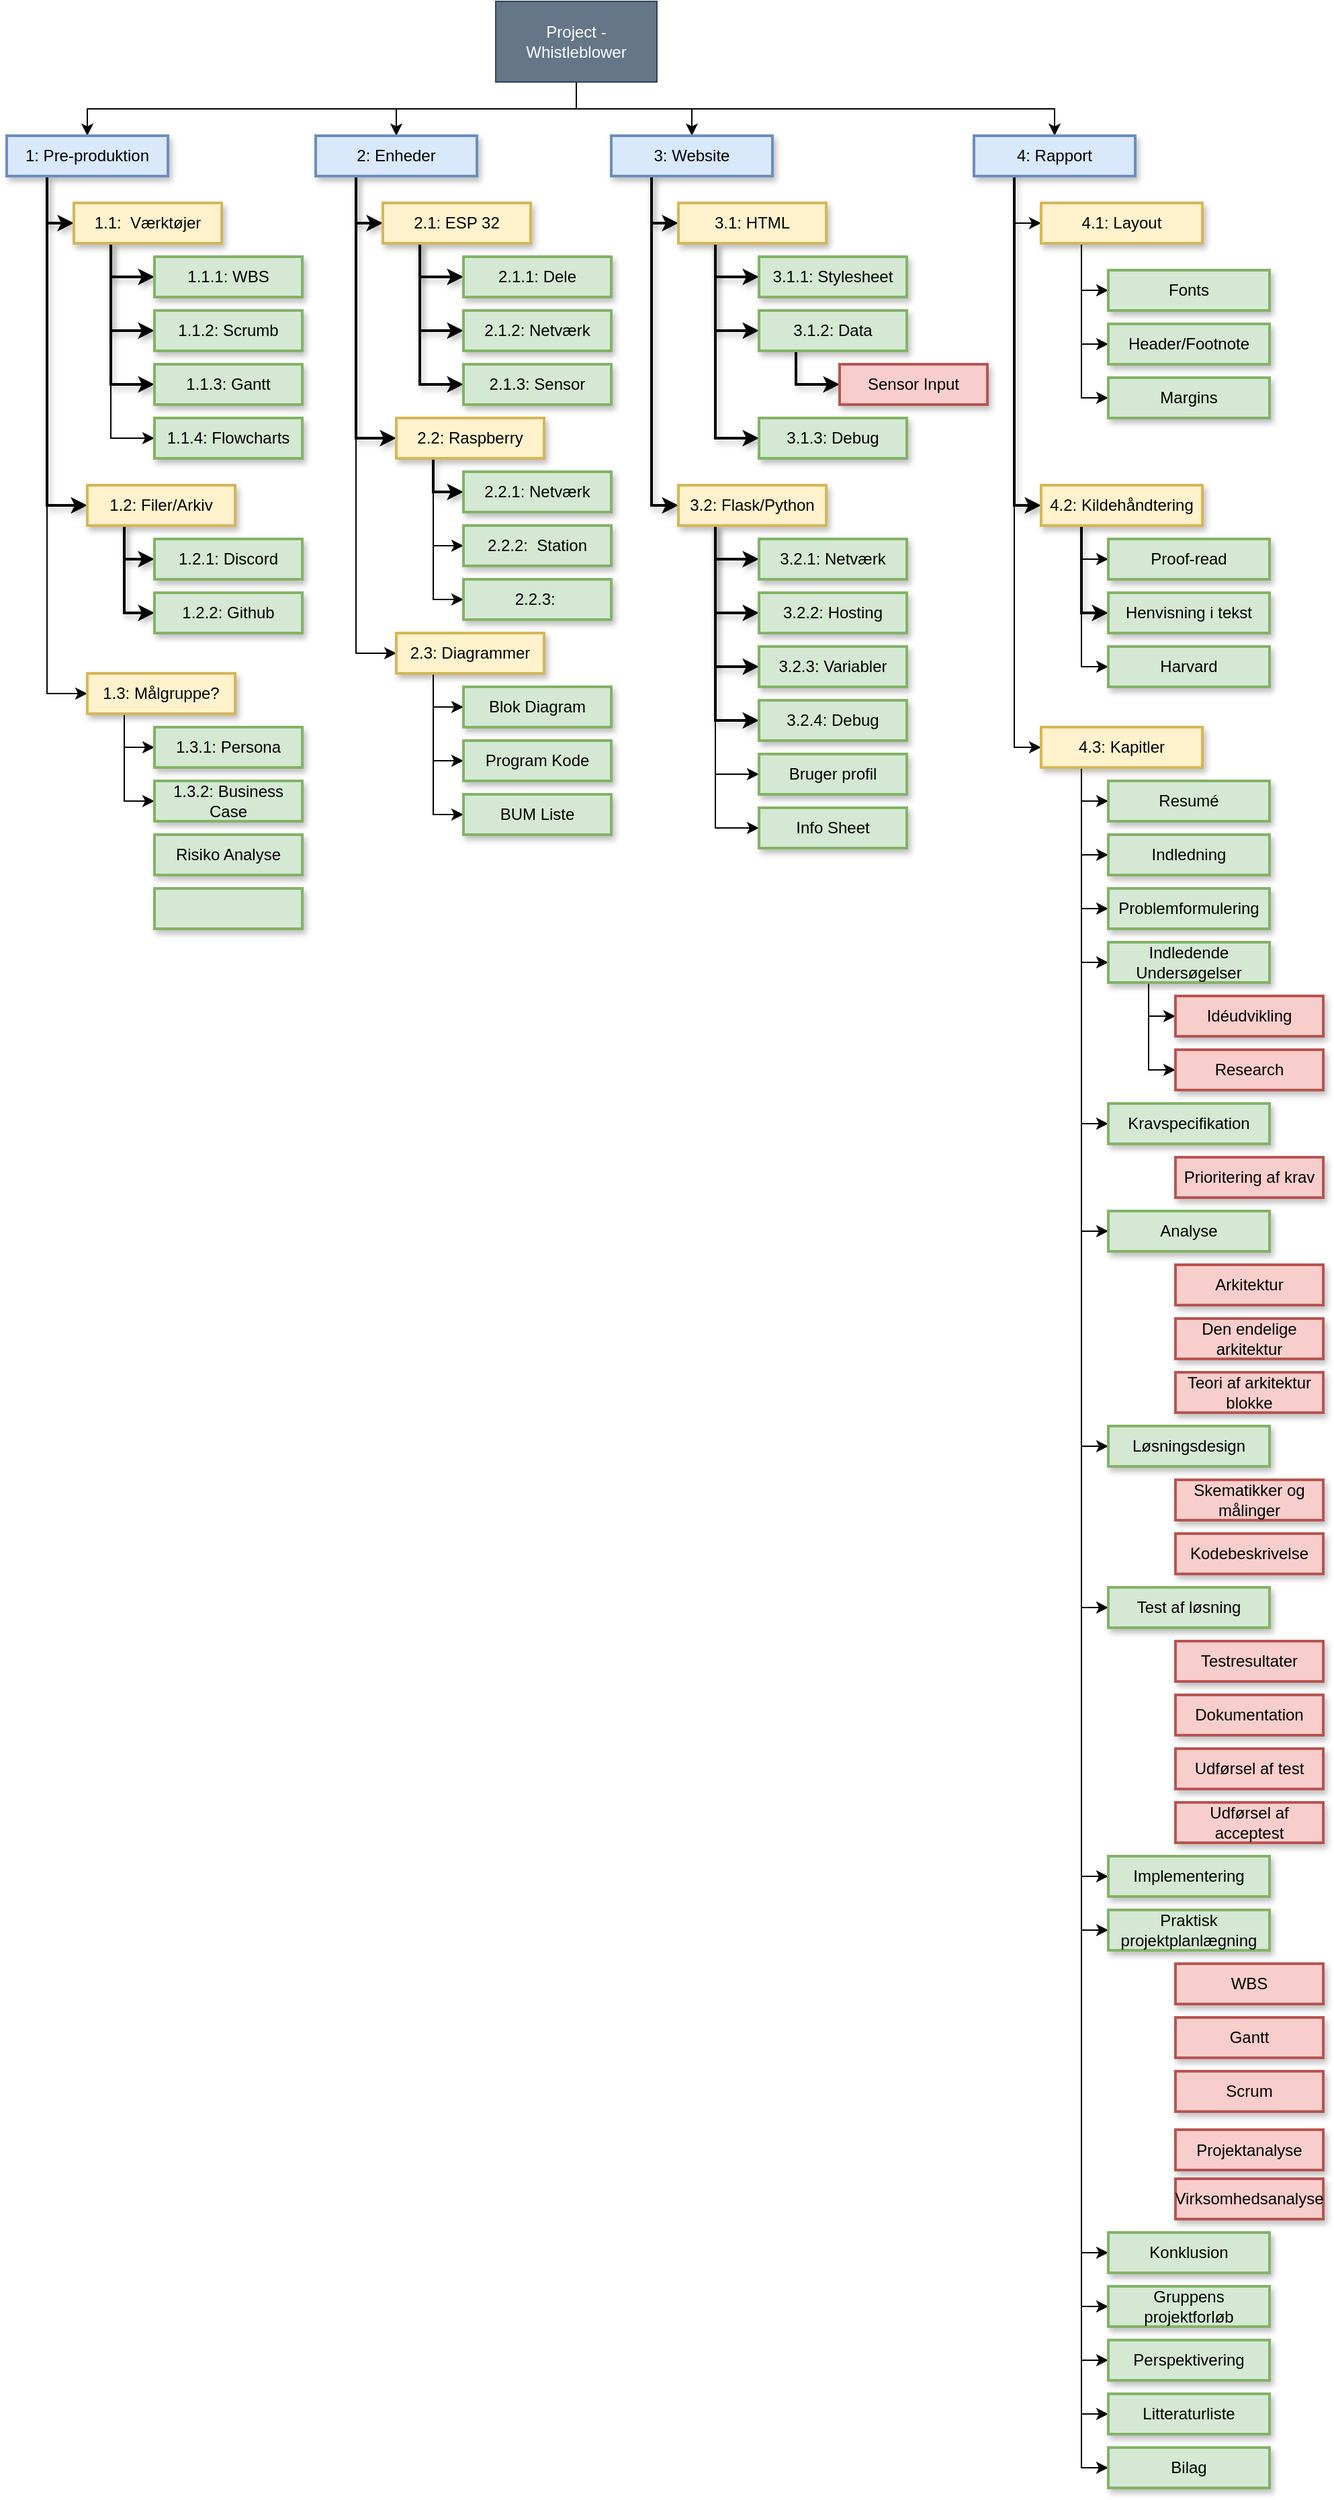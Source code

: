 <mxfile version="21.0.6" type="device"><diagram name="Page-1" id="6rBkTUOekfBNXVq72JZK"><mxGraphModel dx="1899" dy="710" grid="1" gridSize="10" guides="1" tooltips="1" connect="1" arrows="1" fold="1" page="1" pageScale="1" pageWidth="827" pageHeight="1169" math="0" shadow="0"><root><mxCell id="0"/><mxCell id="1" parent="0"/><mxCell id="E-BDUkw0825UOOOTJVFL-91" style="edgeStyle=orthogonalEdgeStyle;rounded=0;orthogonalLoop=1;jettySize=auto;html=1;exitX=0.5;exitY=1;exitDx=0;exitDy=0;" parent="1" source="E-BDUkw0825UOOOTJVFL-1" target="E-BDUkw0825UOOOTJVFL-3" edge="1"><mxGeometry relative="1" as="geometry"/></mxCell><mxCell id="E-BDUkw0825UOOOTJVFL-92" style="edgeStyle=orthogonalEdgeStyle;rounded=0;orthogonalLoop=1;jettySize=auto;html=1;exitX=0.5;exitY=1;exitDx=0;exitDy=0;entryX=0.5;entryY=0;entryDx=0;entryDy=0;" parent="1" source="E-BDUkw0825UOOOTJVFL-1" target="E-BDUkw0825UOOOTJVFL-5" edge="1"><mxGeometry relative="1" as="geometry"/></mxCell><mxCell id="E-BDUkw0825UOOOTJVFL-93" style="edgeStyle=orthogonalEdgeStyle;rounded=0;orthogonalLoop=1;jettySize=auto;html=1;exitX=0.5;exitY=1;exitDx=0;exitDy=0;entryX=0.5;entryY=0;entryDx=0;entryDy=0;" parent="1" source="E-BDUkw0825UOOOTJVFL-1" target="E-BDUkw0825UOOOTJVFL-4" edge="1"><mxGeometry relative="1" as="geometry"/></mxCell><mxCell id="E-BDUkw0825UOOOTJVFL-94" style="edgeStyle=orthogonalEdgeStyle;rounded=0;orthogonalLoop=1;jettySize=auto;html=1;exitX=0.5;exitY=1;exitDx=0;exitDy=0;" parent="1" source="E-BDUkw0825UOOOTJVFL-1" target="E-BDUkw0825UOOOTJVFL-6" edge="1"><mxGeometry relative="1" as="geometry"/></mxCell><mxCell id="E-BDUkw0825UOOOTJVFL-1" value="Project - Whistleblower" style="rounded=0;whiteSpace=wrap;html=1;fillColor=#647687;fontColor=#ffffff;strokeColor=#314354;" parent="1" vertex="1"><mxGeometry x="354" y="140" width="120" height="60" as="geometry"/></mxCell><mxCell id="E-BDUkw0825UOOOTJVFL-29" style="edgeStyle=orthogonalEdgeStyle;rounded=0;orthogonalLoop=1;jettySize=auto;html=1;exitX=0.25;exitY=1;exitDx=0;exitDy=0;entryX=0;entryY=0.5;entryDx=0;entryDy=0;strokeWidth=2;shadow=1;" parent="1" source="E-BDUkw0825UOOOTJVFL-3" target="E-BDUkw0825UOOOTJVFL-9" edge="1"><mxGeometry relative="1" as="geometry"/></mxCell><mxCell id="E-BDUkw0825UOOOTJVFL-32" style="edgeStyle=orthogonalEdgeStyle;rounded=0;orthogonalLoop=1;jettySize=auto;html=1;exitX=0.25;exitY=1;exitDx=0;exitDy=0;entryX=0;entryY=0.5;entryDx=0;entryDy=0;strokeWidth=2;shadow=1;" parent="1" source="E-BDUkw0825UOOOTJVFL-3" target="E-BDUkw0825UOOOTJVFL-25" edge="1"><mxGeometry relative="1" as="geometry"/></mxCell><mxCell id="od6wFXL_Cg7kd5rS-q9h-5" style="edgeStyle=orthogonalEdgeStyle;rounded=0;orthogonalLoop=1;jettySize=auto;html=1;exitX=0.25;exitY=1;exitDx=0;exitDy=0;entryX=0;entryY=0.5;entryDx=0;entryDy=0;" edge="1" parent="1" source="E-BDUkw0825UOOOTJVFL-3" target="od6wFXL_Cg7kd5rS-q9h-1"><mxGeometry relative="1" as="geometry"/></mxCell><mxCell id="E-BDUkw0825UOOOTJVFL-3" value="1: Pre-produktion" style="rounded=0;whiteSpace=wrap;html=1;fillColor=#dae8fc;strokeColor=#6c8ebf;strokeWidth=2;shadow=1;" parent="1" vertex="1"><mxGeometry x="-10" y="240" width="120" height="30" as="geometry"/></mxCell><mxCell id="E-BDUkw0825UOOOTJVFL-54" style="edgeStyle=orthogonalEdgeStyle;rounded=0;orthogonalLoop=1;jettySize=auto;html=1;exitX=0.25;exitY=1;exitDx=0;exitDy=0;entryX=0;entryY=0.5;entryDx=0;entryDy=0;strokeWidth=2;shadow=1;" parent="1" source="E-BDUkw0825UOOOTJVFL-4" target="E-BDUkw0825UOOOTJVFL-49" edge="1"><mxGeometry relative="1" as="geometry"/></mxCell><mxCell id="E-BDUkw0825UOOOTJVFL-57" style="edgeStyle=orthogonalEdgeStyle;rounded=0;orthogonalLoop=1;jettySize=auto;html=1;exitX=0.25;exitY=1;exitDx=0;exitDy=0;entryX=0;entryY=0.5;entryDx=0;entryDy=0;strokeWidth=2;shadow=1;" parent="1" source="E-BDUkw0825UOOOTJVFL-4" target="E-BDUkw0825UOOOTJVFL-53" edge="1"><mxGeometry relative="1" as="geometry"/></mxCell><mxCell id="E-BDUkw0825UOOOTJVFL-4" value="3: Website" style="rounded=0;whiteSpace=wrap;html=1;fillColor=#dae8fc;strokeColor=#6c8ebf;strokeWidth=2;shadow=1;" parent="1" vertex="1"><mxGeometry x="440" y="240" width="120" height="30" as="geometry"/></mxCell><mxCell id="E-BDUkw0825UOOOTJVFL-40" style="edgeStyle=orthogonalEdgeStyle;rounded=0;orthogonalLoop=1;jettySize=auto;html=1;exitX=0.25;exitY=1;exitDx=0;exitDy=0;entryX=0;entryY=0.5;entryDx=0;entryDy=0;strokeWidth=2;shadow=1;" parent="1" source="E-BDUkw0825UOOOTJVFL-5" target="E-BDUkw0825UOOOTJVFL-35" edge="1"><mxGeometry relative="1" as="geometry"/></mxCell><mxCell id="E-BDUkw0825UOOOTJVFL-42" style="edgeStyle=orthogonalEdgeStyle;rounded=0;orthogonalLoop=1;jettySize=auto;html=1;exitX=0.25;exitY=1;exitDx=0;exitDy=0;entryX=0;entryY=0.5;entryDx=0;entryDy=0;strokeWidth=2;shadow=1;" parent="1" source="E-BDUkw0825UOOOTJVFL-5" target="E-BDUkw0825UOOOTJVFL-39" edge="1"><mxGeometry relative="1" as="geometry"/></mxCell><mxCell id="od6wFXL_Cg7kd5rS-q9h-19" style="edgeStyle=orthogonalEdgeStyle;rounded=0;orthogonalLoop=1;jettySize=auto;html=1;exitX=0.25;exitY=1;exitDx=0;exitDy=0;entryX=0;entryY=0.5;entryDx=0;entryDy=0;" edge="1" parent="1" source="E-BDUkw0825UOOOTJVFL-5" target="od6wFXL_Cg7kd5rS-q9h-15"><mxGeometry relative="1" as="geometry"/></mxCell><mxCell id="E-BDUkw0825UOOOTJVFL-5" value="2: Enheder" style="rounded=0;whiteSpace=wrap;html=1;fillColor=#dae8fc;strokeColor=#6c8ebf;strokeWidth=2;shadow=1;" parent="1" vertex="1"><mxGeometry x="220" y="240" width="120" height="30" as="geometry"/></mxCell><mxCell id="E-BDUkw0825UOOOTJVFL-73" style="edgeStyle=orthogonalEdgeStyle;rounded=0;orthogonalLoop=1;jettySize=auto;html=1;exitX=0.25;exitY=1;exitDx=0;exitDy=0;entryX=0;entryY=0.5;entryDx=0;entryDy=0;strokeWidth=2;shadow=1;" parent="1" source="E-BDUkw0825UOOOTJVFL-6" target="E-BDUkw0825UOOOTJVFL-7" edge="1"><mxGeometry relative="1" as="geometry"/></mxCell><mxCell id="E-BDUkw0825UOOOTJVFL-80" style="edgeStyle=orthogonalEdgeStyle;rounded=0;orthogonalLoop=1;jettySize=auto;html=1;exitX=0.25;exitY=1;exitDx=0;exitDy=0;entryX=0;entryY=0.5;entryDx=0;entryDy=0;" parent="1" source="E-BDUkw0825UOOOTJVFL-6" target="E-BDUkw0825UOOOTJVFL-79" edge="1"><mxGeometry relative="1" as="geometry"/></mxCell><mxCell id="od6wFXL_Cg7kd5rS-q9h-25" style="edgeStyle=orthogonalEdgeStyle;rounded=0;orthogonalLoop=1;jettySize=auto;html=1;exitX=0.25;exitY=1;exitDx=0;exitDy=0;entryX=0;entryY=0.5;entryDx=0;entryDy=0;" edge="1" parent="1" source="E-BDUkw0825UOOOTJVFL-6" target="od6wFXL_Cg7kd5rS-q9h-14"><mxGeometry relative="1" as="geometry"/></mxCell><mxCell id="E-BDUkw0825UOOOTJVFL-6" value="4: Rapport" style="rounded=0;whiteSpace=wrap;html=1;fillColor=#dae8fc;strokeColor=#6c8ebf;strokeWidth=2;shadow=1;" parent="1" vertex="1"><mxGeometry x="710" y="240" width="120" height="30" as="geometry"/></mxCell><mxCell id="E-BDUkw0825UOOOTJVFL-76" style="edgeStyle=orthogonalEdgeStyle;rounded=0;orthogonalLoop=1;jettySize=auto;html=1;exitX=0.25;exitY=1;exitDx=0;exitDy=0;entryX=0;entryY=0.5;entryDx=0;entryDy=0;strokeWidth=2;shadow=1;" parent="1" source="E-BDUkw0825UOOOTJVFL-7" target="E-BDUkw0825UOOOTJVFL-75" edge="1"><mxGeometry relative="1" as="geometry"/></mxCell><mxCell id="E-BDUkw0825UOOOTJVFL-89" style="edgeStyle=orthogonalEdgeStyle;rounded=0;orthogonalLoop=1;jettySize=auto;html=1;exitX=0.25;exitY=1;exitDx=0;exitDy=0;entryX=0;entryY=0.5;entryDx=0;entryDy=0;" parent="1" source="E-BDUkw0825UOOOTJVFL-7" target="E-BDUkw0825UOOOTJVFL-77" edge="1"><mxGeometry relative="1" as="geometry"><Array as="points"><mxPoint x="790" y="555"/></Array></mxGeometry></mxCell><mxCell id="E-BDUkw0825UOOOTJVFL-90" style="edgeStyle=orthogonalEdgeStyle;rounded=0;orthogonalLoop=1;jettySize=auto;html=1;exitX=0.25;exitY=1;exitDx=0;exitDy=0;entryX=0;entryY=0.5;entryDx=0;entryDy=0;" parent="1" source="E-BDUkw0825UOOOTJVFL-7" target="E-BDUkw0825UOOOTJVFL-78" edge="1"><mxGeometry relative="1" as="geometry"/></mxCell><mxCell id="E-BDUkw0825UOOOTJVFL-7" value="4.2: Kildehåndtering" style="rounded=0;whiteSpace=wrap;html=1;fillColor=#fff2cc;strokeColor=#d6b656;strokeWidth=2;shadow=1;" parent="1" vertex="1"><mxGeometry x="760" y="500" width="120" height="30" as="geometry"/></mxCell><mxCell id="E-BDUkw0825UOOOTJVFL-31" style="edgeStyle=orthogonalEdgeStyle;rounded=0;orthogonalLoop=1;jettySize=auto;html=1;exitX=0.25;exitY=1;exitDx=0;exitDy=0;entryX=0;entryY=0.5;entryDx=0;entryDy=0;strokeWidth=2;shadow=1;" parent="1" source="E-BDUkw0825UOOOTJVFL-9" target="E-BDUkw0825UOOOTJVFL-18" edge="1"><mxGeometry relative="1" as="geometry"/></mxCell><mxCell id="E-BDUkw0825UOOOTJVFL-33" style="edgeStyle=orthogonalEdgeStyle;rounded=0;orthogonalLoop=1;jettySize=auto;html=1;exitX=0.25;exitY=1;exitDx=0;exitDy=0;entryX=0;entryY=0.5;entryDx=0;entryDy=0;strokeWidth=2;shadow=1;" parent="1" source="E-BDUkw0825UOOOTJVFL-9" target="E-BDUkw0825UOOOTJVFL-11" edge="1"><mxGeometry relative="1" as="geometry"/></mxCell><mxCell id="E-BDUkw0825UOOOTJVFL-34" style="edgeStyle=orthogonalEdgeStyle;rounded=0;orthogonalLoop=1;jettySize=auto;html=1;exitX=0.25;exitY=1;exitDx=0;exitDy=0;entryX=0;entryY=0.5;entryDx=0;entryDy=0;strokeWidth=2;shadow=1;" parent="1" source="E-BDUkw0825UOOOTJVFL-9" target="E-BDUkw0825UOOOTJVFL-12" edge="1"><mxGeometry relative="1" as="geometry"/></mxCell><mxCell id="E-BDUkw0825UOOOTJVFL-82" style="edgeStyle=orthogonalEdgeStyle;rounded=0;orthogonalLoop=1;jettySize=auto;html=1;exitX=0.25;exitY=1;exitDx=0;exitDy=0;entryX=0;entryY=0.5;entryDx=0;entryDy=0;" parent="1" source="E-BDUkw0825UOOOTJVFL-9" target="E-BDUkw0825UOOOTJVFL-81" edge="1"><mxGeometry relative="1" as="geometry"/></mxCell><mxCell id="E-BDUkw0825UOOOTJVFL-9" value="1.1: &amp;nbsp;Værktøjer" style="rounded=0;whiteSpace=wrap;html=1;fillColor=#fff2cc;strokeColor=#d6b656;strokeWidth=2;shadow=1;" parent="1" vertex="1"><mxGeometry x="40" y="290" width="110" height="30" as="geometry"/></mxCell><mxCell id="E-BDUkw0825UOOOTJVFL-11" value="1.1.2: Scrumb" style="rounded=0;whiteSpace=wrap;html=1;fillColor=#d5e8d4;strokeColor=#82b366;strokeWidth=2;shadow=1;" parent="1" vertex="1"><mxGeometry x="100" y="370" width="110" height="30" as="geometry"/></mxCell><mxCell id="E-BDUkw0825UOOOTJVFL-12" value="1.1.3: Gantt" style="rounded=0;whiteSpace=wrap;html=1;fillColor=#d5e8d4;strokeColor=#82b366;strokeWidth=2;shadow=1;" parent="1" vertex="1"><mxGeometry x="100" y="410" width="110" height="30" as="geometry"/></mxCell><mxCell id="E-BDUkw0825UOOOTJVFL-18" value="1.1.1: WBS" style="rounded=0;whiteSpace=wrap;html=1;fillColor=#d5e8d4;strokeColor=#82b366;strokeWidth=2;shadow=1;" parent="1" vertex="1"><mxGeometry x="100" y="330" width="110" height="30" as="geometry"/></mxCell><mxCell id="E-BDUkw0825UOOOTJVFL-70" style="edgeStyle=orthogonalEdgeStyle;rounded=0;orthogonalLoop=1;jettySize=auto;html=1;exitX=0.25;exitY=1;exitDx=0;exitDy=0;entryX=0;entryY=0.5;entryDx=0;entryDy=0;strokeWidth=2;shadow=1;" parent="1" source="E-BDUkw0825UOOOTJVFL-25" target="E-BDUkw0825UOOOTJVFL-69" edge="1"><mxGeometry relative="1" as="geometry"><Array as="points"><mxPoint x="78" y="555"/></Array></mxGeometry></mxCell><mxCell id="E-BDUkw0825UOOOTJVFL-71" style="edgeStyle=orthogonalEdgeStyle;rounded=0;orthogonalLoop=1;jettySize=auto;html=1;exitX=0.25;exitY=1;exitDx=0;exitDy=0;entryX=0;entryY=0.5;entryDx=0;entryDy=0;strokeWidth=2;shadow=1;" parent="1" source="E-BDUkw0825UOOOTJVFL-25" target="E-BDUkw0825UOOOTJVFL-41" edge="1"><mxGeometry relative="1" as="geometry"/></mxCell><mxCell id="E-BDUkw0825UOOOTJVFL-25" value="1.2: Filer/Arkiv" style="rounded=0;whiteSpace=wrap;html=1;fillColor=#fff2cc;strokeColor=#d6b656;strokeWidth=2;shadow=1;" parent="1" vertex="1"><mxGeometry x="50" y="500" width="110" height="30" as="geometry"/></mxCell><mxCell id="E-BDUkw0825UOOOTJVFL-43" style="edgeStyle=orthogonalEdgeStyle;rounded=0;orthogonalLoop=1;jettySize=auto;html=1;exitX=0.25;exitY=1;exitDx=0;exitDy=0;entryX=0;entryY=0.5;entryDx=0;entryDy=0;strokeWidth=2;shadow=1;" parent="1" source="E-BDUkw0825UOOOTJVFL-35" target="E-BDUkw0825UOOOTJVFL-38" edge="1"><mxGeometry relative="1" as="geometry"/></mxCell><mxCell id="E-BDUkw0825UOOOTJVFL-47" style="edgeStyle=orthogonalEdgeStyle;rounded=0;orthogonalLoop=1;jettySize=auto;html=1;exitX=0.25;exitY=1;exitDx=0;exitDy=0;entryX=0;entryY=0.5;entryDx=0;entryDy=0;strokeWidth=2;shadow=1;" parent="1" source="E-BDUkw0825UOOOTJVFL-35" target="E-BDUkw0825UOOOTJVFL-36" edge="1"><mxGeometry relative="1" as="geometry"/></mxCell><mxCell id="E-BDUkw0825UOOOTJVFL-48" style="edgeStyle=orthogonalEdgeStyle;rounded=0;orthogonalLoop=1;jettySize=auto;html=1;exitX=0.25;exitY=1;exitDx=0;exitDy=0;entryX=0;entryY=0.5;entryDx=0;entryDy=0;strokeWidth=2;shadow=1;" parent="1" source="E-BDUkw0825UOOOTJVFL-35" target="E-BDUkw0825UOOOTJVFL-37" edge="1"><mxGeometry relative="1" as="geometry"/></mxCell><mxCell id="E-BDUkw0825UOOOTJVFL-35" value="2.1: ESP 32" style="rounded=0;whiteSpace=wrap;html=1;fillColor=#fff2cc;strokeColor=#d6b656;strokeWidth=2;shadow=1;" parent="1" vertex="1"><mxGeometry x="270" y="290" width="110" height="30" as="geometry"/></mxCell><mxCell id="E-BDUkw0825UOOOTJVFL-36" value="2.1.2: Netværk" style="rounded=0;whiteSpace=wrap;html=1;fillColor=#d5e8d4;strokeColor=#82b366;strokeWidth=2;shadow=1;" parent="1" vertex="1"><mxGeometry x="330" y="370" width="110" height="30" as="geometry"/></mxCell><mxCell id="E-BDUkw0825UOOOTJVFL-37" value="2.1.3: Sensor" style="rounded=0;whiteSpace=wrap;html=1;fillColor=#d5e8d4;strokeColor=#82b366;strokeWidth=2;shadow=1;" parent="1" vertex="1"><mxGeometry x="330" y="410" width="110" height="30" as="geometry"/></mxCell><mxCell id="E-BDUkw0825UOOOTJVFL-38" value="2.1.1: Dele" style="rounded=0;whiteSpace=wrap;html=1;fillColor=#d5e8d4;strokeColor=#82b366;strokeWidth=2;shadow=1;" parent="1" vertex="1"><mxGeometry x="330" y="330" width="110" height="30" as="geometry"/></mxCell><mxCell id="E-BDUkw0825UOOOTJVFL-45" style="edgeStyle=orthogonalEdgeStyle;rounded=0;orthogonalLoop=1;jettySize=auto;html=1;exitX=0.25;exitY=1;exitDx=0;exitDy=0;entryX=0;entryY=0.5;entryDx=0;entryDy=0;strokeWidth=2;shadow=1;" parent="1" source="E-BDUkw0825UOOOTJVFL-39" target="E-BDUkw0825UOOOTJVFL-44" edge="1"><mxGeometry relative="1" as="geometry"><Array as="points"><mxPoint x="308" y="505"/></Array></mxGeometry></mxCell><mxCell id="od6wFXL_Cg7kd5rS-q9h-23" style="edgeStyle=orthogonalEdgeStyle;rounded=0;orthogonalLoop=1;jettySize=auto;html=1;exitX=0.25;exitY=1;exitDx=0;exitDy=0;entryX=0;entryY=0.5;entryDx=0;entryDy=0;" edge="1" parent="1" source="E-BDUkw0825UOOOTJVFL-39" target="od6wFXL_Cg7kd5rS-q9h-12"><mxGeometry relative="1" as="geometry"/></mxCell><mxCell id="od6wFXL_Cg7kd5rS-q9h-24" style="edgeStyle=orthogonalEdgeStyle;rounded=0;orthogonalLoop=1;jettySize=auto;html=1;exitX=0.25;exitY=1;exitDx=0;exitDy=0;entryX=0;entryY=0.5;entryDx=0;entryDy=0;" edge="1" parent="1" source="E-BDUkw0825UOOOTJVFL-39" target="od6wFXL_Cg7kd5rS-q9h-13"><mxGeometry relative="1" as="geometry"/></mxCell><mxCell id="E-BDUkw0825UOOOTJVFL-39" value="2.2: Raspberry" style="rounded=0;whiteSpace=wrap;html=1;fillColor=#fff2cc;strokeColor=#d6b656;strokeWidth=2;shadow=1;" parent="1" vertex="1"><mxGeometry x="280" y="450" width="110" height="30" as="geometry"/></mxCell><mxCell id="E-BDUkw0825UOOOTJVFL-41" value="1.2.2: Github" style="rounded=0;whiteSpace=wrap;html=1;fillColor=#d5e8d4;strokeColor=#82b366;strokeWidth=2;shadow=1;" parent="1" vertex="1"><mxGeometry x="100" y="580" width="110" height="30" as="geometry"/></mxCell><mxCell id="E-BDUkw0825UOOOTJVFL-44" value="2.2.1: Netværk" style="rounded=0;whiteSpace=wrap;html=1;fillColor=#d5e8d4;strokeColor=#82b366;strokeWidth=2;shadow=1;" parent="1" vertex="1"><mxGeometry x="330" y="490" width="110" height="30" as="geometry"/></mxCell><mxCell id="E-BDUkw0825UOOOTJVFL-58" style="edgeStyle=orthogonalEdgeStyle;rounded=0;orthogonalLoop=1;jettySize=auto;html=1;exitX=0.25;exitY=1;exitDx=0;exitDy=0;entryX=0;entryY=0.5;entryDx=0;entryDy=0;strokeWidth=2;shadow=1;" parent="1" source="E-BDUkw0825UOOOTJVFL-49" target="E-BDUkw0825UOOOTJVFL-52" edge="1"><mxGeometry relative="1" as="geometry"/></mxCell><mxCell id="E-BDUkw0825UOOOTJVFL-59" style="edgeStyle=orthogonalEdgeStyle;rounded=0;orthogonalLoop=1;jettySize=auto;html=1;exitX=0.25;exitY=1;exitDx=0;exitDy=0;entryX=0;entryY=0.5;entryDx=0;entryDy=0;strokeWidth=2;shadow=1;" parent="1" source="E-BDUkw0825UOOOTJVFL-49" target="E-BDUkw0825UOOOTJVFL-50" edge="1"><mxGeometry relative="1" as="geometry"/></mxCell><mxCell id="E-BDUkw0825UOOOTJVFL-60" style="edgeStyle=orthogonalEdgeStyle;rounded=0;orthogonalLoop=1;jettySize=auto;html=1;exitX=0.25;exitY=1;exitDx=0;exitDy=0;entryX=0;entryY=0.5;entryDx=0;entryDy=0;strokeWidth=2;shadow=1;" parent="1" source="E-BDUkw0825UOOOTJVFL-49" target="E-BDUkw0825UOOOTJVFL-51" edge="1"><mxGeometry relative="1" as="geometry"/></mxCell><mxCell id="E-BDUkw0825UOOOTJVFL-49" value="3.1: HTML" style="rounded=0;whiteSpace=wrap;html=1;fillColor=#fff2cc;strokeColor=#d6b656;strokeWidth=2;shadow=1;" parent="1" vertex="1"><mxGeometry x="490" y="290" width="110" height="30" as="geometry"/></mxCell><mxCell id="E-BDUkw0825UOOOTJVFL-56" style="edgeStyle=orthogonalEdgeStyle;rounded=0;orthogonalLoop=1;jettySize=auto;html=1;exitX=0.25;exitY=1;exitDx=0;exitDy=0;entryX=0;entryY=0.5;entryDx=0;entryDy=0;strokeWidth=2;shadow=1;" parent="1" source="E-BDUkw0825UOOOTJVFL-50" target="E-BDUkw0825UOOOTJVFL-55" edge="1"><mxGeometry relative="1" as="geometry"/></mxCell><mxCell id="E-BDUkw0825UOOOTJVFL-50" value="3.1.2: Data" style="rounded=0;whiteSpace=wrap;html=1;fillColor=#d5e8d4;strokeColor=#82b366;strokeWidth=2;shadow=1;" parent="1" vertex="1"><mxGeometry x="550" y="370" width="110" height="30" as="geometry"/></mxCell><mxCell id="E-BDUkw0825UOOOTJVFL-51" value="3.1.3: Debug" style="rounded=0;whiteSpace=wrap;html=1;fillColor=#d5e8d4;strokeColor=#82b366;strokeWidth=2;shadow=1;" parent="1" vertex="1"><mxGeometry x="550" y="450" width="110" height="30" as="geometry"/></mxCell><mxCell id="E-BDUkw0825UOOOTJVFL-52" value="3.1.1: Stylesheet" style="rounded=0;whiteSpace=wrap;html=1;fillColor=#d5e8d4;strokeColor=#82b366;strokeWidth=2;shadow=1;" parent="1" vertex="1"><mxGeometry x="550" y="330" width="110" height="30" as="geometry"/></mxCell><mxCell id="E-BDUkw0825UOOOTJVFL-62" style="edgeStyle=orthogonalEdgeStyle;rounded=0;orthogonalLoop=1;jettySize=auto;html=1;exitX=0.25;exitY=1;exitDx=0;exitDy=0;entryX=0;entryY=0.5;entryDx=0;entryDy=0;strokeWidth=2;shadow=1;" parent="1" source="E-BDUkw0825UOOOTJVFL-53" target="E-BDUkw0825UOOOTJVFL-61" edge="1"><mxGeometry relative="1" as="geometry"/></mxCell><mxCell id="E-BDUkw0825UOOOTJVFL-64" style="edgeStyle=orthogonalEdgeStyle;rounded=0;orthogonalLoop=1;jettySize=auto;html=1;exitX=0.25;exitY=1;exitDx=0;exitDy=0;entryX=0;entryY=0.5;entryDx=0;entryDy=0;strokeWidth=2;shadow=1;" parent="1" source="E-BDUkw0825UOOOTJVFL-53" target="E-BDUkw0825UOOOTJVFL-63" edge="1"><mxGeometry relative="1" as="geometry"/></mxCell><mxCell id="E-BDUkw0825UOOOTJVFL-66" style="edgeStyle=orthogonalEdgeStyle;rounded=0;orthogonalLoop=1;jettySize=auto;html=1;exitX=0.25;exitY=1;exitDx=0;exitDy=0;entryX=0;entryY=0.5;entryDx=0;entryDy=0;strokeWidth=2;shadow=1;" parent="1" source="E-BDUkw0825UOOOTJVFL-53" target="E-BDUkw0825UOOOTJVFL-65" edge="1"><mxGeometry relative="1" as="geometry"/></mxCell><mxCell id="E-BDUkw0825UOOOTJVFL-68" style="edgeStyle=orthogonalEdgeStyle;rounded=0;orthogonalLoop=1;jettySize=auto;html=1;exitX=0.25;exitY=1;exitDx=0;exitDy=0;entryX=0;entryY=0.5;entryDx=0;entryDy=0;strokeWidth=2;shadow=1;" parent="1" source="E-BDUkw0825UOOOTJVFL-53" target="E-BDUkw0825UOOOTJVFL-67" edge="1"><mxGeometry relative="1" as="geometry"/></mxCell><mxCell id="od6wFXL_Cg7kd5rS-q9h-81" style="edgeStyle=orthogonalEdgeStyle;rounded=0;orthogonalLoop=1;jettySize=auto;html=1;exitX=0.25;exitY=1;exitDx=0;exitDy=0;entryX=0;entryY=0.5;entryDx=0;entryDy=0;" edge="1" parent="1" source="E-BDUkw0825UOOOTJVFL-53" target="od6wFXL_Cg7kd5rS-q9h-28"><mxGeometry relative="1" as="geometry"/></mxCell><mxCell id="od6wFXL_Cg7kd5rS-q9h-82" style="edgeStyle=orthogonalEdgeStyle;rounded=0;orthogonalLoop=1;jettySize=auto;html=1;exitX=0.25;exitY=1;exitDx=0;exitDy=0;entryX=0;entryY=0.5;entryDx=0;entryDy=0;" edge="1" parent="1" source="E-BDUkw0825UOOOTJVFL-53" target="od6wFXL_Cg7kd5rS-q9h-29"><mxGeometry relative="1" as="geometry"/></mxCell><mxCell id="E-BDUkw0825UOOOTJVFL-53" value="3.2: Flask/Python" style="rounded=0;whiteSpace=wrap;html=1;fillColor=#fff2cc;strokeColor=#d6b656;strokeWidth=2;shadow=1;" parent="1" vertex="1"><mxGeometry x="490" y="500" width="110" height="30" as="geometry"/></mxCell><mxCell id="E-BDUkw0825UOOOTJVFL-55" value="Sensor Input" style="rounded=0;whiteSpace=wrap;html=1;fillColor=#f8cecc;strokeColor=#b85450;strokeWidth=2;shadow=1;" parent="1" vertex="1"><mxGeometry x="610" y="410" width="110" height="30" as="geometry"/></mxCell><mxCell id="E-BDUkw0825UOOOTJVFL-61" value="3.2.1: Netværk" style="rounded=0;whiteSpace=wrap;html=1;fillColor=#d5e8d4;strokeColor=#82b366;strokeWidth=2;shadow=1;" parent="1" vertex="1"><mxGeometry x="550" y="540" width="110" height="30" as="geometry"/></mxCell><mxCell id="E-BDUkw0825UOOOTJVFL-63" value="3.2.2: Hosting" style="rounded=0;whiteSpace=wrap;html=1;fillColor=#d5e8d4;strokeColor=#82b366;strokeWidth=2;shadow=1;" parent="1" vertex="1"><mxGeometry x="550" y="580" width="110" height="30" as="geometry"/></mxCell><mxCell id="E-BDUkw0825UOOOTJVFL-65" value="3.2.3: Variabler" style="rounded=0;whiteSpace=wrap;html=1;fillColor=#d5e8d4;strokeColor=#82b366;strokeWidth=2;shadow=1;" parent="1" vertex="1"><mxGeometry x="550" y="620" width="110" height="30" as="geometry"/></mxCell><mxCell id="E-BDUkw0825UOOOTJVFL-67" value="3.2.4: Debug" style="rounded=0;whiteSpace=wrap;html=1;fillColor=#d5e8d4;strokeColor=#82b366;strokeWidth=2;shadow=1;" parent="1" vertex="1"><mxGeometry x="550" y="660" width="110" height="30" as="geometry"/></mxCell><mxCell id="E-BDUkw0825UOOOTJVFL-69" value="1.2.1: Discord" style="rounded=0;whiteSpace=wrap;html=1;fillColor=#d5e8d4;strokeColor=#82b366;strokeWidth=2;shadow=1;" parent="1" vertex="1"><mxGeometry x="100" y="540" width="110" height="30" as="geometry"/></mxCell><mxCell id="E-BDUkw0825UOOOTJVFL-72" style="edgeStyle=orthogonalEdgeStyle;rounded=0;orthogonalLoop=1;jettySize=auto;html=1;exitX=0.5;exitY=1;exitDx=0;exitDy=0;strokeWidth=2;shadow=1;" parent="1" source="E-BDUkw0825UOOOTJVFL-6" target="E-BDUkw0825UOOOTJVFL-6" edge="1"><mxGeometry relative="1" as="geometry"/></mxCell><mxCell id="E-BDUkw0825UOOOTJVFL-75" value="Henvisning i tekst" style="rounded=0;whiteSpace=wrap;html=1;fillColor=#d5e8d4;strokeColor=#82b366;strokeWidth=2;shadow=1;" parent="1" vertex="1"><mxGeometry x="810" y="580" width="120" height="30" as="geometry"/></mxCell><mxCell id="E-BDUkw0825UOOOTJVFL-77" value="Proof-read" style="rounded=0;whiteSpace=wrap;html=1;fillColor=#d5e8d4;strokeColor=#82b366;strokeWidth=2;shadow=1;" parent="1" vertex="1"><mxGeometry x="810" y="540" width="120" height="30" as="geometry"/></mxCell><mxCell id="E-BDUkw0825UOOOTJVFL-78" value="Harvard" style="rounded=0;whiteSpace=wrap;html=1;fillColor=#d5e8d4;strokeColor=#82b366;strokeWidth=2;shadow=1;" parent="1" vertex="1"><mxGeometry x="810" y="620" width="120" height="30" as="geometry"/></mxCell><mxCell id="E-BDUkw0825UOOOTJVFL-84" style="edgeStyle=orthogonalEdgeStyle;rounded=0;orthogonalLoop=1;jettySize=auto;html=1;exitX=0.25;exitY=1;exitDx=0;exitDy=0;entryX=0;entryY=0.5;entryDx=0;entryDy=0;" parent="1" source="E-BDUkw0825UOOOTJVFL-79" target="E-BDUkw0825UOOOTJVFL-83" edge="1"><mxGeometry relative="1" as="geometry"/></mxCell><mxCell id="E-BDUkw0825UOOOTJVFL-87" style="edgeStyle=orthogonalEdgeStyle;rounded=0;orthogonalLoop=1;jettySize=auto;html=1;exitX=0.25;exitY=1;exitDx=0;exitDy=0;entryX=0;entryY=0.5;entryDx=0;entryDy=0;" parent="1" source="E-BDUkw0825UOOOTJVFL-79" target="E-BDUkw0825UOOOTJVFL-85" edge="1"><mxGeometry relative="1" as="geometry"/></mxCell><mxCell id="E-BDUkw0825UOOOTJVFL-88" style="edgeStyle=orthogonalEdgeStyle;rounded=0;orthogonalLoop=1;jettySize=auto;html=1;exitX=0.25;exitY=1;exitDx=0;exitDy=0;entryX=0;entryY=0.5;entryDx=0;entryDy=0;" parent="1" source="E-BDUkw0825UOOOTJVFL-79" target="E-BDUkw0825UOOOTJVFL-86" edge="1"><mxGeometry relative="1" as="geometry"/></mxCell><mxCell id="E-BDUkw0825UOOOTJVFL-79" value="4.1: Layout" style="rounded=0;whiteSpace=wrap;html=1;fillColor=#fff2cc;strokeColor=#d6b656;strokeWidth=2;shadow=1;" parent="1" vertex="1"><mxGeometry x="760" y="290" width="120" height="30" as="geometry"/></mxCell><mxCell id="E-BDUkw0825UOOOTJVFL-81" value="1.1.4: Flowcharts" style="rounded=0;whiteSpace=wrap;html=1;fillColor=#d5e8d4;strokeColor=#82b366;strokeWidth=2;shadow=1;" parent="1" vertex="1"><mxGeometry x="100" y="450" width="110" height="30" as="geometry"/></mxCell><mxCell id="E-BDUkw0825UOOOTJVFL-83" value="Fonts" style="rounded=0;whiteSpace=wrap;html=1;fillColor=#d5e8d4;strokeColor=#82b366;strokeWidth=2;shadow=1;" parent="1" vertex="1"><mxGeometry x="810" y="340" width="120" height="30" as="geometry"/></mxCell><mxCell id="E-BDUkw0825UOOOTJVFL-85" value="Header/Footnote" style="rounded=0;whiteSpace=wrap;html=1;fillColor=#d5e8d4;strokeColor=#82b366;strokeWidth=2;shadow=1;" parent="1" vertex="1"><mxGeometry x="810" y="380" width="120" height="30" as="geometry"/></mxCell><mxCell id="E-BDUkw0825UOOOTJVFL-86" value="Margins" style="rounded=0;whiteSpace=wrap;html=1;fillColor=#d5e8d4;strokeColor=#82b366;strokeWidth=2;shadow=1;" parent="1" vertex="1"><mxGeometry x="810" y="420" width="120" height="30" as="geometry"/></mxCell><mxCell id="od6wFXL_Cg7kd5rS-q9h-6" style="edgeStyle=orthogonalEdgeStyle;rounded=0;orthogonalLoop=1;jettySize=auto;html=1;exitX=0.25;exitY=1;exitDx=0;exitDy=0;entryX=0;entryY=0.5;entryDx=0;entryDy=0;" edge="1" parent="1" source="od6wFXL_Cg7kd5rS-q9h-1" target="od6wFXL_Cg7kd5rS-q9h-3"><mxGeometry relative="1" as="geometry"><Array as="points"><mxPoint x="78" y="695"/></Array></mxGeometry></mxCell><mxCell id="od6wFXL_Cg7kd5rS-q9h-7" style="edgeStyle=orthogonalEdgeStyle;rounded=0;orthogonalLoop=1;jettySize=auto;html=1;exitX=0.25;exitY=1;exitDx=0;exitDy=0;entryX=0;entryY=0.5;entryDx=0;entryDy=0;" edge="1" parent="1" source="od6wFXL_Cg7kd5rS-q9h-1" target="od6wFXL_Cg7kd5rS-q9h-4"><mxGeometry relative="1" as="geometry"/></mxCell><mxCell id="od6wFXL_Cg7kd5rS-q9h-1" value="1.3: Målgruppe?" style="rounded=0;whiteSpace=wrap;html=1;fillColor=#fff2cc;strokeColor=#d6b656;strokeWidth=2;shadow=1;" vertex="1" parent="1"><mxGeometry x="50" y="640" width="110" height="30" as="geometry"/></mxCell><mxCell id="od6wFXL_Cg7kd5rS-q9h-2" style="edgeStyle=orthogonalEdgeStyle;rounded=0;orthogonalLoop=1;jettySize=auto;html=1;exitX=0.5;exitY=1;exitDx=0;exitDy=0;" edge="1" parent="1" source="E-BDUkw0825UOOOTJVFL-41" target="E-BDUkw0825UOOOTJVFL-41"><mxGeometry relative="1" as="geometry"/></mxCell><mxCell id="od6wFXL_Cg7kd5rS-q9h-3" value="1.3.1: Persona" style="rounded=0;whiteSpace=wrap;html=1;fillColor=#d5e8d4;strokeColor=#82b366;strokeWidth=2;shadow=1;" vertex="1" parent="1"><mxGeometry x="100" y="680" width="110" height="30" as="geometry"/></mxCell><mxCell id="od6wFXL_Cg7kd5rS-q9h-4" value="1.3.2: Business Case" style="rounded=0;whiteSpace=wrap;html=1;fillColor=#d5e8d4;strokeColor=#82b366;strokeWidth=2;shadow=1;" vertex="1" parent="1"><mxGeometry x="100" y="720" width="110" height="30" as="geometry"/></mxCell><mxCell id="od6wFXL_Cg7kd5rS-q9h-11" style="edgeStyle=orthogonalEdgeStyle;rounded=0;orthogonalLoop=1;jettySize=auto;html=1;exitX=0.25;exitY=1;exitDx=0;exitDy=0;entryX=0;entryY=0.5;entryDx=0;entryDy=0;" edge="1" parent="1" target="od6wFXL_Cg7kd5rS-q9h-10"><mxGeometry relative="1" as="geometry"><mxPoint x="77.5" y="810" as="sourcePoint"/><Array as="points"><mxPoint x="78" y="835"/></Array></mxGeometry></mxCell><mxCell id="od6wFXL_Cg7kd5rS-q9h-12" value="2.2.2: &amp;nbsp;Station" style="rounded=0;whiteSpace=wrap;html=1;fillColor=#d5e8d4;strokeColor=#82b366;strokeWidth=2;shadow=1;" vertex="1" parent="1"><mxGeometry x="330" y="530" width="110" height="30" as="geometry"/></mxCell><mxCell id="od6wFXL_Cg7kd5rS-q9h-13" value="2.2.3:&amp;nbsp;" style="rounded=0;whiteSpace=wrap;html=1;fillColor=#d5e8d4;strokeColor=#82b366;strokeWidth=2;shadow=1;" vertex="1" parent="1"><mxGeometry x="330" y="570" width="110" height="30" as="geometry"/></mxCell><mxCell id="od6wFXL_Cg7kd5rS-q9h-65" style="edgeStyle=orthogonalEdgeStyle;rounded=0;orthogonalLoop=1;jettySize=auto;html=1;exitX=0.25;exitY=1;exitDx=0;exitDy=0;entryX=0;entryY=0.5;entryDx=0;entryDy=0;" edge="1" parent="1" source="od6wFXL_Cg7kd5rS-q9h-14" target="od6wFXL_Cg7kd5rS-q9h-30"><mxGeometry relative="1" as="geometry"><Array as="points"><mxPoint x="790" y="735"/></Array></mxGeometry></mxCell><mxCell id="od6wFXL_Cg7kd5rS-q9h-66" style="edgeStyle=orthogonalEdgeStyle;rounded=0;orthogonalLoop=1;jettySize=auto;html=1;exitX=0.25;exitY=1;exitDx=0;exitDy=0;entryX=0;entryY=0.5;entryDx=0;entryDy=0;" edge="1" parent="1" source="od6wFXL_Cg7kd5rS-q9h-14" target="od6wFXL_Cg7kd5rS-q9h-31"><mxGeometry relative="1" as="geometry"/></mxCell><mxCell id="od6wFXL_Cg7kd5rS-q9h-67" style="edgeStyle=orthogonalEdgeStyle;rounded=0;orthogonalLoop=1;jettySize=auto;html=1;exitX=0.25;exitY=1;exitDx=0;exitDy=0;entryX=0;entryY=0.5;entryDx=0;entryDy=0;" edge="1" parent="1" source="od6wFXL_Cg7kd5rS-q9h-14" target="od6wFXL_Cg7kd5rS-q9h-32"><mxGeometry relative="1" as="geometry"/></mxCell><mxCell id="od6wFXL_Cg7kd5rS-q9h-68" style="edgeStyle=orthogonalEdgeStyle;rounded=0;orthogonalLoop=1;jettySize=auto;html=1;exitX=0.25;exitY=1;exitDx=0;exitDy=0;entryX=0;entryY=0.5;entryDx=0;entryDy=0;" edge="1" parent="1" source="od6wFXL_Cg7kd5rS-q9h-14" target="od6wFXL_Cg7kd5rS-q9h-33"><mxGeometry relative="1" as="geometry"/></mxCell><mxCell id="od6wFXL_Cg7kd5rS-q9h-70" style="edgeStyle=orthogonalEdgeStyle;rounded=0;orthogonalLoop=1;jettySize=auto;html=1;exitX=0.25;exitY=1;exitDx=0;exitDy=0;entryX=0;entryY=0.5;entryDx=0;entryDy=0;" edge="1" parent="1" source="od6wFXL_Cg7kd5rS-q9h-14" target="od6wFXL_Cg7kd5rS-q9h-34"><mxGeometry relative="1" as="geometry"/></mxCell><mxCell id="od6wFXL_Cg7kd5rS-q9h-71" style="edgeStyle=orthogonalEdgeStyle;rounded=0;orthogonalLoop=1;jettySize=auto;html=1;exitX=0.25;exitY=1;exitDx=0;exitDy=0;entryX=0;entryY=0.5;entryDx=0;entryDy=0;" edge="1" parent="1" source="od6wFXL_Cg7kd5rS-q9h-14" target="od6wFXL_Cg7kd5rS-q9h-38"><mxGeometry relative="1" as="geometry"/></mxCell><mxCell id="od6wFXL_Cg7kd5rS-q9h-72" style="edgeStyle=orthogonalEdgeStyle;rounded=0;orthogonalLoop=1;jettySize=auto;html=1;exitX=0.25;exitY=1;exitDx=0;exitDy=0;entryX=0;entryY=0.5;entryDx=0;entryDy=0;" edge="1" parent="1" source="od6wFXL_Cg7kd5rS-q9h-14" target="od6wFXL_Cg7kd5rS-q9h-39"><mxGeometry relative="1" as="geometry"/></mxCell><mxCell id="od6wFXL_Cg7kd5rS-q9h-73" style="edgeStyle=orthogonalEdgeStyle;rounded=0;orthogonalLoop=1;jettySize=auto;html=1;exitX=0.25;exitY=1;exitDx=0;exitDy=0;entryX=0;entryY=0.5;entryDx=0;entryDy=0;" edge="1" parent="1" source="od6wFXL_Cg7kd5rS-q9h-14" target="od6wFXL_Cg7kd5rS-q9h-40"><mxGeometry relative="1" as="geometry"/></mxCell><mxCell id="od6wFXL_Cg7kd5rS-q9h-74" style="edgeStyle=orthogonalEdgeStyle;rounded=0;orthogonalLoop=1;jettySize=auto;html=1;exitX=0.25;exitY=1;exitDx=0;exitDy=0;entryX=0;entryY=0.5;entryDx=0;entryDy=0;" edge="1" parent="1" source="od6wFXL_Cg7kd5rS-q9h-14" target="od6wFXL_Cg7kd5rS-q9h-41"><mxGeometry relative="1" as="geometry"/></mxCell><mxCell id="od6wFXL_Cg7kd5rS-q9h-75" style="edgeStyle=orthogonalEdgeStyle;rounded=0;orthogonalLoop=1;jettySize=auto;html=1;exitX=0.25;exitY=1;exitDx=0;exitDy=0;entryX=0;entryY=0.5;entryDx=0;entryDy=0;" edge="1" parent="1" source="od6wFXL_Cg7kd5rS-q9h-14" target="od6wFXL_Cg7kd5rS-q9h-42"><mxGeometry relative="1" as="geometry"/></mxCell><mxCell id="od6wFXL_Cg7kd5rS-q9h-76" style="edgeStyle=orthogonalEdgeStyle;rounded=0;orthogonalLoop=1;jettySize=auto;html=1;exitX=0.25;exitY=1;exitDx=0;exitDy=0;entryX=0;entryY=0.5;entryDx=0;entryDy=0;" edge="1" parent="1" source="od6wFXL_Cg7kd5rS-q9h-14" target="od6wFXL_Cg7kd5rS-q9h-43"><mxGeometry relative="1" as="geometry"/></mxCell><mxCell id="od6wFXL_Cg7kd5rS-q9h-77" style="edgeStyle=orthogonalEdgeStyle;rounded=0;orthogonalLoop=1;jettySize=auto;html=1;exitX=0.25;exitY=1;exitDx=0;exitDy=0;entryX=0;entryY=0.5;entryDx=0;entryDy=0;" edge="1" parent="1" source="od6wFXL_Cg7kd5rS-q9h-14" target="od6wFXL_Cg7kd5rS-q9h-44"><mxGeometry relative="1" as="geometry"/></mxCell><mxCell id="od6wFXL_Cg7kd5rS-q9h-78" style="edgeStyle=orthogonalEdgeStyle;rounded=0;orthogonalLoop=1;jettySize=auto;html=1;exitX=0.25;exitY=1;exitDx=0;exitDy=0;entryX=0;entryY=0.5;entryDx=0;entryDy=0;" edge="1" parent="1" source="od6wFXL_Cg7kd5rS-q9h-14" target="od6wFXL_Cg7kd5rS-q9h-45"><mxGeometry relative="1" as="geometry"/></mxCell><mxCell id="od6wFXL_Cg7kd5rS-q9h-79" style="edgeStyle=orthogonalEdgeStyle;rounded=0;orthogonalLoop=1;jettySize=auto;html=1;exitX=0.25;exitY=1;exitDx=0;exitDy=0;entryX=0;entryY=0.5;entryDx=0;entryDy=0;" edge="1" parent="1" source="od6wFXL_Cg7kd5rS-q9h-14" target="od6wFXL_Cg7kd5rS-q9h-46"><mxGeometry relative="1" as="geometry"/></mxCell><mxCell id="od6wFXL_Cg7kd5rS-q9h-80" style="edgeStyle=orthogonalEdgeStyle;rounded=0;orthogonalLoop=1;jettySize=auto;html=1;exitX=0.25;exitY=1;exitDx=0;exitDy=0;entryX=0;entryY=0.5;entryDx=0;entryDy=0;" edge="1" parent="1" source="od6wFXL_Cg7kd5rS-q9h-14" target="od6wFXL_Cg7kd5rS-q9h-47"><mxGeometry relative="1" as="geometry"/></mxCell><mxCell id="od6wFXL_Cg7kd5rS-q9h-14" value="4.3: Kapitler" style="rounded=0;whiteSpace=wrap;html=1;fillColor=#fff2cc;strokeColor=#d6b656;strokeWidth=2;shadow=1;" vertex="1" parent="1"><mxGeometry x="760" y="680" width="120" height="30" as="geometry"/></mxCell><mxCell id="od6wFXL_Cg7kd5rS-q9h-20" style="edgeStyle=orthogonalEdgeStyle;rounded=0;orthogonalLoop=1;jettySize=auto;html=1;exitX=0.25;exitY=1;exitDx=0;exitDy=0;entryX=0;entryY=0.5;entryDx=0;entryDy=0;" edge="1" parent="1" source="od6wFXL_Cg7kd5rS-q9h-15" target="od6wFXL_Cg7kd5rS-q9h-16"><mxGeometry relative="1" as="geometry"><Array as="points"><mxPoint x="308" y="665"/></Array></mxGeometry></mxCell><mxCell id="od6wFXL_Cg7kd5rS-q9h-21" style="edgeStyle=orthogonalEdgeStyle;rounded=0;orthogonalLoop=1;jettySize=auto;html=1;exitX=0.25;exitY=1;exitDx=0;exitDy=0;entryX=0;entryY=0.5;entryDx=0;entryDy=0;" edge="1" parent="1" source="od6wFXL_Cg7kd5rS-q9h-15" target="od6wFXL_Cg7kd5rS-q9h-17"><mxGeometry relative="1" as="geometry"/></mxCell><mxCell id="od6wFXL_Cg7kd5rS-q9h-22" style="edgeStyle=orthogonalEdgeStyle;rounded=0;orthogonalLoop=1;jettySize=auto;html=1;exitX=0.25;exitY=1;exitDx=0;exitDy=0;entryX=0;entryY=0.5;entryDx=0;entryDy=0;" edge="1" parent="1" source="od6wFXL_Cg7kd5rS-q9h-15" target="od6wFXL_Cg7kd5rS-q9h-18"><mxGeometry relative="1" as="geometry"/></mxCell><mxCell id="od6wFXL_Cg7kd5rS-q9h-15" value="2.3: Diagrammer" style="rounded=0;whiteSpace=wrap;html=1;fillColor=#fff2cc;strokeColor=#d6b656;strokeWidth=2;shadow=1;" vertex="1" parent="1"><mxGeometry x="280" y="610" width="110" height="30" as="geometry"/></mxCell><mxCell id="od6wFXL_Cg7kd5rS-q9h-16" value="Blok Diagram" style="rounded=0;whiteSpace=wrap;html=1;fillColor=#d5e8d4;strokeColor=#82b366;strokeWidth=2;shadow=1;" vertex="1" parent="1"><mxGeometry x="330" y="650" width="110" height="30" as="geometry"/></mxCell><mxCell id="od6wFXL_Cg7kd5rS-q9h-17" value="Program Kode" style="rounded=0;whiteSpace=wrap;html=1;fillColor=#d5e8d4;strokeColor=#82b366;strokeWidth=2;shadow=1;" vertex="1" parent="1"><mxGeometry x="330" y="690" width="110" height="30" as="geometry"/></mxCell><mxCell id="od6wFXL_Cg7kd5rS-q9h-18" value="BUM Liste" style="rounded=0;whiteSpace=wrap;html=1;fillColor=#d5e8d4;strokeColor=#82b366;strokeWidth=2;shadow=1;" vertex="1" parent="1"><mxGeometry x="330" y="730" width="110" height="30" as="geometry"/></mxCell><mxCell id="od6wFXL_Cg7kd5rS-q9h-26" value="Risiko Analyse" style="rounded=0;whiteSpace=wrap;html=1;fillColor=#d5e8d4;strokeColor=#82b366;strokeWidth=2;shadow=1;" vertex="1" parent="1"><mxGeometry x="100" y="760" width="110" height="30" as="geometry"/></mxCell><mxCell id="od6wFXL_Cg7kd5rS-q9h-27" value="" style="rounded=0;whiteSpace=wrap;html=1;fillColor=#d5e8d4;strokeColor=#82b366;strokeWidth=2;shadow=1;" vertex="1" parent="1"><mxGeometry x="100" y="800" width="110" height="30" as="geometry"/></mxCell><mxCell id="od6wFXL_Cg7kd5rS-q9h-28" value="Bruger profil" style="rounded=0;whiteSpace=wrap;html=1;fillColor=#d5e8d4;strokeColor=#82b366;strokeWidth=2;shadow=1;" vertex="1" parent="1"><mxGeometry x="550" y="700" width="110" height="30" as="geometry"/></mxCell><mxCell id="od6wFXL_Cg7kd5rS-q9h-29" value="Info Sheet" style="rounded=0;whiteSpace=wrap;html=1;fillColor=#d5e8d4;strokeColor=#82b366;strokeWidth=2;shadow=1;" vertex="1" parent="1"><mxGeometry x="550" y="740" width="110" height="30" as="geometry"/></mxCell><mxCell id="od6wFXL_Cg7kd5rS-q9h-30" value="Resumé" style="rounded=0;whiteSpace=wrap;html=1;fillColor=#d5e8d4;strokeColor=#82b366;strokeWidth=2;shadow=1;" vertex="1" parent="1"><mxGeometry x="810" y="720" width="120" height="30" as="geometry"/></mxCell><mxCell id="od6wFXL_Cg7kd5rS-q9h-31" value="Indledning" style="rounded=0;whiteSpace=wrap;html=1;fillColor=#d5e8d4;strokeColor=#82b366;strokeWidth=2;shadow=1;" vertex="1" parent="1"><mxGeometry x="810" y="760" width="120" height="30" as="geometry"/></mxCell><mxCell id="od6wFXL_Cg7kd5rS-q9h-32" value="Problemformulering" style="rounded=0;whiteSpace=wrap;html=1;fillColor=#d5e8d4;strokeColor=#82b366;strokeWidth=2;shadow=1;" vertex="1" parent="1"><mxGeometry x="810" y="800" width="120" height="30" as="geometry"/></mxCell><mxCell id="od6wFXL_Cg7kd5rS-q9h-36" style="edgeStyle=orthogonalEdgeStyle;rounded=0;orthogonalLoop=1;jettySize=auto;html=1;exitX=0.25;exitY=1;exitDx=0;exitDy=0;entryX=0;entryY=0.5;entryDx=0;entryDy=0;" edge="1" parent="1" source="od6wFXL_Cg7kd5rS-q9h-33" target="od6wFXL_Cg7kd5rS-q9h-35"><mxGeometry relative="1" as="geometry"><Array as="points"><mxPoint x="840" y="895"/></Array></mxGeometry></mxCell><mxCell id="od6wFXL_Cg7kd5rS-q9h-69" style="edgeStyle=orthogonalEdgeStyle;rounded=0;orthogonalLoop=1;jettySize=auto;html=1;exitX=0.25;exitY=1;exitDx=0;exitDy=0;entryX=0;entryY=0.5;entryDx=0;entryDy=0;" edge="1" parent="1" source="od6wFXL_Cg7kd5rS-q9h-33" target="od6wFXL_Cg7kd5rS-q9h-37"><mxGeometry relative="1" as="geometry"/></mxCell><mxCell id="od6wFXL_Cg7kd5rS-q9h-33" value="Indledende Undersøgelser" style="rounded=0;whiteSpace=wrap;html=1;fillColor=#d5e8d4;strokeColor=#82b366;strokeWidth=2;shadow=1;" vertex="1" parent="1"><mxGeometry x="810" y="840" width="120" height="30" as="geometry"/></mxCell><mxCell id="od6wFXL_Cg7kd5rS-q9h-34" value="Kravspecifikation" style="rounded=0;whiteSpace=wrap;html=1;fillColor=#d5e8d4;strokeColor=#82b366;strokeWidth=2;shadow=1;" vertex="1" parent="1"><mxGeometry x="810" y="960" width="120" height="30" as="geometry"/></mxCell><mxCell id="od6wFXL_Cg7kd5rS-q9h-35" value="Idéudvikling" style="rounded=0;whiteSpace=wrap;html=1;fillColor=#f8cecc;strokeColor=#b85450;strokeWidth=2;shadow=1;" vertex="1" parent="1"><mxGeometry x="860" y="880" width="110" height="30" as="geometry"/></mxCell><mxCell id="od6wFXL_Cg7kd5rS-q9h-37" value="Research" style="rounded=0;whiteSpace=wrap;html=1;fillColor=#f8cecc;strokeColor=#b85450;strokeWidth=2;shadow=1;" vertex="1" parent="1"><mxGeometry x="860" y="920" width="110" height="30" as="geometry"/></mxCell><mxCell id="od6wFXL_Cg7kd5rS-q9h-38" value="Analyse" style="rounded=0;whiteSpace=wrap;html=1;fillColor=#d5e8d4;strokeColor=#82b366;strokeWidth=2;shadow=1;" vertex="1" parent="1"><mxGeometry x="810" y="1040" width="120" height="30" as="geometry"/></mxCell><mxCell id="od6wFXL_Cg7kd5rS-q9h-39" value="Løsningsdesign" style="rounded=0;whiteSpace=wrap;html=1;fillColor=#d5e8d4;strokeColor=#82b366;strokeWidth=2;shadow=1;" vertex="1" parent="1"><mxGeometry x="810" y="1200" width="120" height="30" as="geometry"/></mxCell><mxCell id="od6wFXL_Cg7kd5rS-q9h-40" value="Test af løsning" style="rounded=0;whiteSpace=wrap;html=1;fillColor=#d5e8d4;strokeColor=#82b366;strokeWidth=2;shadow=1;" vertex="1" parent="1"><mxGeometry x="810" y="1320" width="120" height="30" as="geometry"/></mxCell><mxCell id="od6wFXL_Cg7kd5rS-q9h-41" value="Implementering" style="rounded=0;whiteSpace=wrap;html=1;fillColor=#d5e8d4;strokeColor=#82b366;strokeWidth=2;shadow=1;" vertex="1" parent="1"><mxGeometry x="810" y="1520" width="120" height="30" as="geometry"/></mxCell><mxCell id="od6wFXL_Cg7kd5rS-q9h-42" value="Praktisk projektplanlægning" style="rounded=0;whiteSpace=wrap;html=1;fillColor=#d5e8d4;strokeColor=#82b366;strokeWidth=2;shadow=1;" vertex="1" parent="1"><mxGeometry x="810" y="1560" width="120" height="30" as="geometry"/></mxCell><mxCell id="od6wFXL_Cg7kd5rS-q9h-43" value="Konklusion" style="rounded=0;whiteSpace=wrap;html=1;fillColor=#d5e8d4;strokeColor=#82b366;strokeWidth=2;shadow=1;" vertex="1" parent="1"><mxGeometry x="810" y="1800" width="120" height="30" as="geometry"/></mxCell><mxCell id="od6wFXL_Cg7kd5rS-q9h-44" value="Gruppens projektforløb" style="rounded=0;whiteSpace=wrap;html=1;fillColor=#d5e8d4;strokeColor=#82b366;strokeWidth=2;shadow=1;" vertex="1" parent="1"><mxGeometry x="810" y="1840" width="120" height="30" as="geometry"/></mxCell><mxCell id="od6wFXL_Cg7kd5rS-q9h-45" value="Perspektivering" style="rounded=0;whiteSpace=wrap;html=1;fillColor=#d5e8d4;strokeColor=#82b366;strokeWidth=2;shadow=1;" vertex="1" parent="1"><mxGeometry x="810" y="1880" width="120" height="30" as="geometry"/></mxCell><mxCell id="od6wFXL_Cg7kd5rS-q9h-46" value="Litteraturliste" style="rounded=0;whiteSpace=wrap;html=1;fillColor=#d5e8d4;strokeColor=#82b366;strokeWidth=2;shadow=1;" vertex="1" parent="1"><mxGeometry x="810" y="1920" width="120" height="30" as="geometry"/></mxCell><mxCell id="od6wFXL_Cg7kd5rS-q9h-47" value="Bilag" style="rounded=0;whiteSpace=wrap;html=1;fillColor=#d5e8d4;strokeColor=#82b366;strokeWidth=2;shadow=1;" vertex="1" parent="1"><mxGeometry x="810" y="1960" width="120" height="30" as="geometry"/></mxCell><mxCell id="od6wFXL_Cg7kd5rS-q9h-48" value="Prioritering af krav" style="rounded=0;whiteSpace=wrap;html=1;fillColor=#f8cecc;strokeColor=#b85450;strokeWidth=2;shadow=1;" vertex="1" parent="1"><mxGeometry x="860" y="1000" width="110" height="30" as="geometry"/></mxCell><mxCell id="od6wFXL_Cg7kd5rS-q9h-50" value="Arkitektur" style="rounded=0;whiteSpace=wrap;html=1;fillColor=#f8cecc;strokeColor=#b85450;strokeWidth=2;shadow=1;" vertex="1" parent="1"><mxGeometry x="860" y="1080" width="110" height="30" as="geometry"/></mxCell><mxCell id="od6wFXL_Cg7kd5rS-q9h-51" value="Teori af arkitektur blokke" style="rounded=0;whiteSpace=wrap;html=1;fillColor=#f8cecc;strokeColor=#b85450;strokeWidth=2;shadow=1;" vertex="1" parent="1"><mxGeometry x="860" y="1160" width="110" height="30" as="geometry"/></mxCell><mxCell id="od6wFXL_Cg7kd5rS-q9h-52" value="Den endelige arkitektur" style="rounded=0;whiteSpace=wrap;html=1;fillColor=#f8cecc;strokeColor=#b85450;strokeWidth=2;shadow=1;" vertex="1" parent="1"><mxGeometry x="860" y="1120" width="110" height="30" as="geometry"/></mxCell><mxCell id="od6wFXL_Cg7kd5rS-q9h-53" value="Skematikker og målinger" style="rounded=0;whiteSpace=wrap;html=1;fillColor=#f8cecc;strokeColor=#b85450;strokeWidth=2;shadow=1;" vertex="1" parent="1"><mxGeometry x="860" y="1240" width="110" height="30" as="geometry"/></mxCell><mxCell id="od6wFXL_Cg7kd5rS-q9h-54" value="Kodebeskrivelse" style="rounded=0;whiteSpace=wrap;html=1;fillColor=#f8cecc;strokeColor=#b85450;strokeWidth=2;shadow=1;" vertex="1" parent="1"><mxGeometry x="860" y="1280" width="110" height="30" as="geometry"/></mxCell><mxCell id="od6wFXL_Cg7kd5rS-q9h-55" value="Testresultater" style="rounded=0;whiteSpace=wrap;html=1;fillColor=#f8cecc;strokeColor=#b85450;strokeWidth=2;shadow=1;" vertex="1" parent="1"><mxGeometry x="860" y="1360" width="110" height="30" as="geometry"/></mxCell><mxCell id="od6wFXL_Cg7kd5rS-q9h-56" value="Dokumentation" style="rounded=0;whiteSpace=wrap;html=1;fillColor=#f8cecc;strokeColor=#b85450;strokeWidth=2;shadow=1;" vertex="1" parent="1"><mxGeometry x="860" y="1400" width="110" height="30" as="geometry"/></mxCell><mxCell id="od6wFXL_Cg7kd5rS-q9h-57" value="Udførsel af test" style="rounded=0;whiteSpace=wrap;html=1;fillColor=#f8cecc;strokeColor=#b85450;strokeWidth=2;shadow=1;" vertex="1" parent="1"><mxGeometry x="860" y="1440" width="110" height="30" as="geometry"/></mxCell><mxCell id="od6wFXL_Cg7kd5rS-q9h-58" value="Udførsel af acceptest" style="rounded=0;whiteSpace=wrap;html=1;fillColor=#f8cecc;strokeColor=#b85450;strokeWidth=2;shadow=1;" vertex="1" parent="1"><mxGeometry x="860" y="1480" width="110" height="30" as="geometry"/></mxCell><mxCell id="od6wFXL_Cg7kd5rS-q9h-59" value="WBS" style="rounded=0;whiteSpace=wrap;html=1;fillColor=#f8cecc;strokeColor=#b85450;strokeWidth=2;shadow=1;" vertex="1" parent="1"><mxGeometry x="860" y="1600" width="110" height="30" as="geometry"/></mxCell><mxCell id="od6wFXL_Cg7kd5rS-q9h-61" value="Gantt" style="rounded=0;whiteSpace=wrap;html=1;fillColor=#f8cecc;strokeColor=#b85450;strokeWidth=2;shadow=1;" vertex="1" parent="1"><mxGeometry x="860" y="1640" width="110" height="30" as="geometry"/></mxCell><mxCell id="od6wFXL_Cg7kd5rS-q9h-62" value="Scrum" style="rounded=0;whiteSpace=wrap;html=1;fillColor=#f8cecc;strokeColor=#b85450;strokeWidth=2;shadow=1;" vertex="1" parent="1"><mxGeometry x="860" y="1680" width="110" height="30" as="geometry"/></mxCell><mxCell id="od6wFXL_Cg7kd5rS-q9h-63" value="Projektanalyse" style="rounded=0;whiteSpace=wrap;html=1;fillColor=#f8cecc;strokeColor=#b85450;strokeWidth=2;shadow=1;" vertex="1" parent="1"><mxGeometry x="860" y="1723.5" width="110" height="30" as="geometry"/></mxCell><mxCell id="od6wFXL_Cg7kd5rS-q9h-64" value="Virksomhedsanalyse" style="rounded=0;whiteSpace=wrap;html=1;fillColor=#f8cecc;strokeColor=#b85450;strokeWidth=2;shadow=1;" vertex="1" parent="1"><mxGeometry x="860" y="1760" width="110" height="30" as="geometry"/></mxCell></root></mxGraphModel></diagram></mxfile>